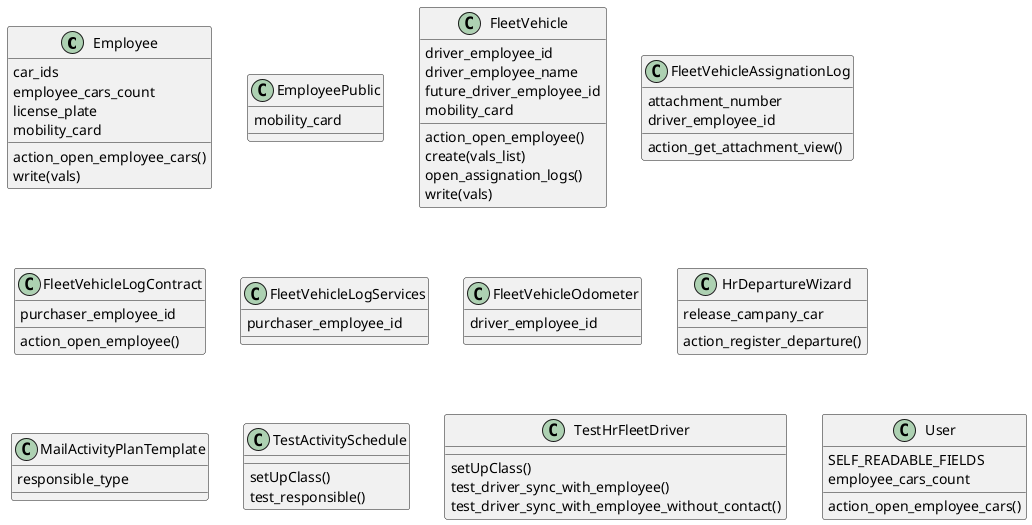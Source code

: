 @startuml classes_hr_fleet
set namespaceSeparator none
class "Employee" as odoo_src.odoo.addons.hr_fleet.models.employee.Employee {
  car_ids
  employee_cars_count
  license_plate
  mobility_card
  action_open_employee_cars()
  write(vals)
}
class "EmployeePublic" as odoo_src.odoo.addons.hr_fleet.models.employee.EmployeePublic {
  mobility_card
}
class "FleetVehicle" as odoo_src.odoo.addons.hr_fleet.models.fleet_vehicle.FleetVehicle {
  driver_employee_id
  driver_employee_name
  future_driver_employee_id
  mobility_card
  action_open_employee()
  create(vals_list)
  open_assignation_logs()
  write(vals)
}
class "FleetVehicleAssignationLog" as odoo_src.odoo.addons.hr_fleet.models.fleet_vehicle_assignation_log.FleetVehicleAssignationLog {
  attachment_number
  driver_employee_id
  action_get_attachment_view()
}
class "FleetVehicleLogContract" as odoo_src.odoo.addons.hr_fleet.models.fleet_vehicle_log_contract.FleetVehicleLogContract {
  purchaser_employee_id
  action_open_employee()
}
class "FleetVehicleLogServices" as odoo_src.odoo.addons.hr_fleet.models.fleet_vehicle_log_services.FleetVehicleLogServices {
  purchaser_employee_id
}
class "FleetVehicleOdometer" as odoo_src.odoo.addons.hr_fleet.models.fleet_vehicle_odometer.FleetVehicleOdometer {
  driver_employee_id
}
class "HrDepartureWizard" as odoo_src.odoo.addons.hr_fleet.wizard.hr_departure_wizard.HrDepartureWizard {
  release_campany_car
  action_register_departure()
}
class "MailActivityPlanTemplate" as odoo_src.odoo.addons.hr_fleet.models.mail_activity_plan_template.MailActivityPlanTemplate {
  responsible_type
}
class "TestActivitySchedule" as odoo_src.odoo.addons.hr_fleet.tests.test_mail_activity_plan.TestActivitySchedule {
  setUpClass()
  test_responsible()
}
class "TestHrFleetDriver" as odoo_src.odoo.addons.hr_fleet.tests.test_hr_fleet_driver.TestHrFleetDriver {
  setUpClass()
  test_driver_sync_with_employee()
  test_driver_sync_with_employee_without_contact()
}
class "User" as odoo_src.odoo.addons.hr_fleet.models.res_users.User {
  SELF_READABLE_FIELDS
  employee_cars_count
  action_open_employee_cars()
}
@enduml
